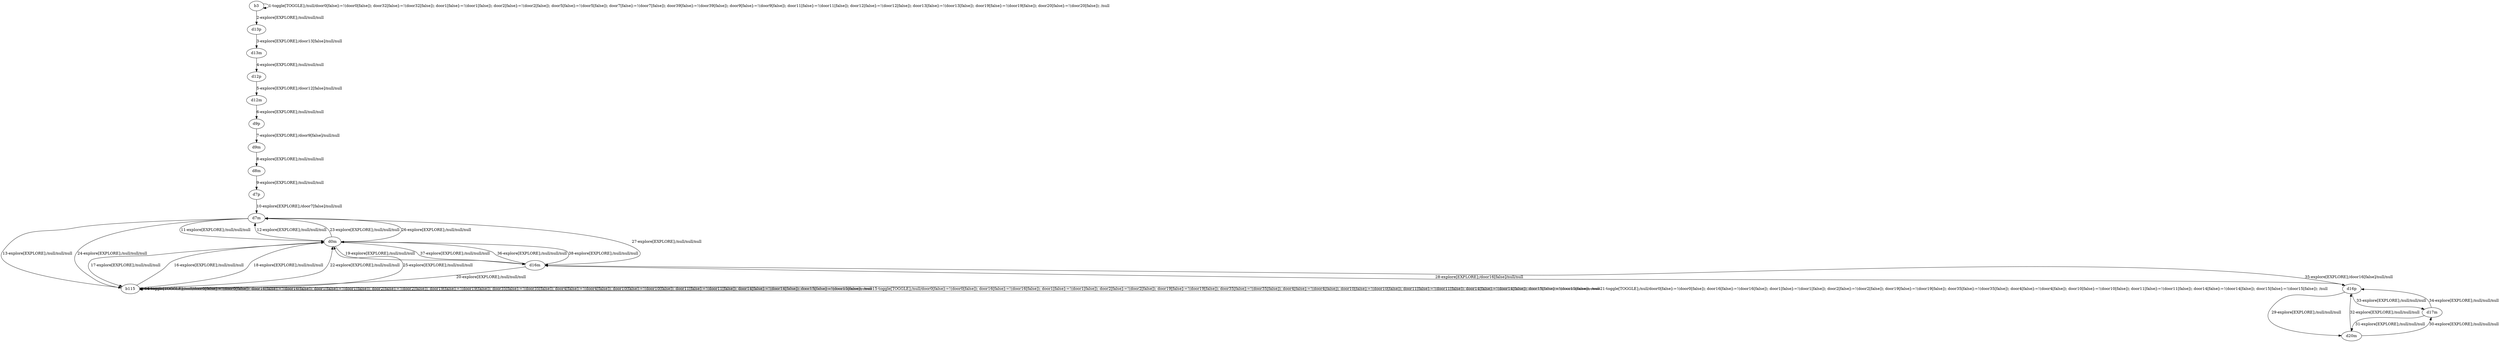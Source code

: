 # Total number of goals covered by this test: 2
# d16p --> d20m
# d20m --> d16p

digraph g {
"b3" -> "b3" [label = "1-toggle[TOGGLE];/null/door0[false]:=!(door0[false]); door32[false]:=!(door32[false]); door1[false]:=!(door1[false]); door2[false]:=!(door2[false]); door5[false]:=!(door5[false]); door7[false]:=!(door7[false]); door39[false]:=!(door39[false]); door9[false]:=!(door9[false]); door11[false]:=!(door11[false]); door12[false]:=!(door12[false]); door13[false]:=!(door13[false]); door19[false]:=!(door19[false]); door20[false]:=!(door20[false]); /null"];
"b3" -> "d13p" [label = "2-explore[EXPLORE];/null/null/null"];
"d13p" -> "d13m" [label = "3-explore[EXPLORE];/door13[false]/null/null"];
"d13m" -> "d12p" [label = "4-explore[EXPLORE];/null/null/null"];
"d12p" -> "d12m" [label = "5-explore[EXPLORE];/door12[false]/null/null"];
"d12m" -> "d9p" [label = "6-explore[EXPLORE];/null/null/null"];
"d9p" -> "d9m" [label = "7-explore[EXPLORE];/door9[false]/null/null"];
"d9m" -> "d8m" [label = "8-explore[EXPLORE];/null/null/null"];
"d8m" -> "d7p" [label = "9-explore[EXPLORE];/null/null/null"];
"d7p" -> "d7m" [label = "10-explore[EXPLORE];/door7[false]/null/null"];
"d7m" -> "d0m" [label = "11-explore[EXPLORE];/null/null/null"];
"d0m" -> "d7m" [label = "12-explore[EXPLORE];/null/null/null"];
"d7m" -> "b115" [label = "13-explore[EXPLORE];/null/null/null"];
"b115" -> "b115" [label = "14-toggle[TOGGLE];/null/door0[false]:=!(door0[false]); door16[false]:=!(door16[false]); door1[false]:=!(door1[false]); door2[false]:=!(door2[false]); door19[false]:=!(door19[false]); door35[false]:=!(door35[false]); door4[false]:=!(door4[false]); door10[false]:=!(door10[false]); door11[false]:=!(door11[false]); door14[false]:=!(door14[false]); door15[false]:=!(door15[false]); /null"];
"b115" -> "b115" [label = "15-toggle[TOGGLE];/null/door0[false]:=!(door0[false]); door16[false]:=!(door16[false]); door1[false]:=!(door1[false]); door2[false]:=!(door2[false]); door19[false]:=!(door19[false]); door35[false]:=!(door35[false]); door4[false]:=!(door4[false]); door10[false]:=!(door10[false]); door11[false]:=!(door11[false]); door14[false]:=!(door14[false]); door15[false]:=!(door15[false]); /null"];
"b115" -> "d0m" [label = "16-explore[EXPLORE];/null/null/null"];
"d0m" -> "b115" [label = "17-explore[EXPLORE];/null/null/null"];
"b115" -> "d0m" [label = "18-explore[EXPLORE];/null/null/null"];
"d0m" -> "d16m" [label = "19-explore[EXPLORE];/null/null/null"];
"d16m" -> "b115" [label = "20-explore[EXPLORE];/null/null/null"];
"b115" -> "b115" [label = "21-toggle[TOGGLE];/null/door0[false]:=!(door0[false]); door16[false]:=!(door16[false]); door1[false]:=!(door1[false]); door2[false]:=!(door2[false]); door19[false]:=!(door19[false]); door35[false]:=!(door35[false]); door4[false]:=!(door4[false]); door10[false]:=!(door10[false]); door11[false]:=!(door11[false]); door14[false]:=!(door14[false]); door15[false]:=!(door15[false]); /null"];
"b115" -> "d0m" [label = "22-explore[EXPLORE];/null/null/null"];
"d0m" -> "d7m" [label = "23-explore[EXPLORE];/null/null/null"];
"d7m" -> "b115" [label = "24-explore[EXPLORE];/null/null/null"];
"b115" -> "d0m" [label = "25-explore[EXPLORE];/null/null/null"];
"d0m" -> "d7m" [label = "26-explore[EXPLORE];/null/null/null"];
"d7m" -> "d16m" [label = "27-explore[EXPLORE];/null/null/null"];
"d16m" -> "d16p" [label = "28-explore[EXPLORE];/door16[false]/null/null"];
"d16p" -> "d20m" [label = "29-explore[EXPLORE];/null/null/null"];
"d20m" -> "d17m" [label = "30-explore[EXPLORE];/null/null/null"];
"d17m" -> "d20m" [label = "31-explore[EXPLORE];/null/null/null"];
"d20m" -> "d16p" [label = "32-explore[EXPLORE];/null/null/null"];
"d16p" -> "d17m" [label = "33-explore[EXPLORE];/null/null/null"];
"d17m" -> "d16p" [label = "34-explore[EXPLORE];/null/null/null"];
"d16p" -> "d16m" [label = "35-explore[EXPLORE];/door16[false]/null/null"];
"d16m" -> "d0m" [label = "36-explore[EXPLORE];/null/null/null"];
"d0m" -> "d16m" [label = "37-explore[EXPLORE];/null/null/null"];
"d16m" -> "d0m" [label = "38-explore[EXPLORE];/null/null/null"];
}